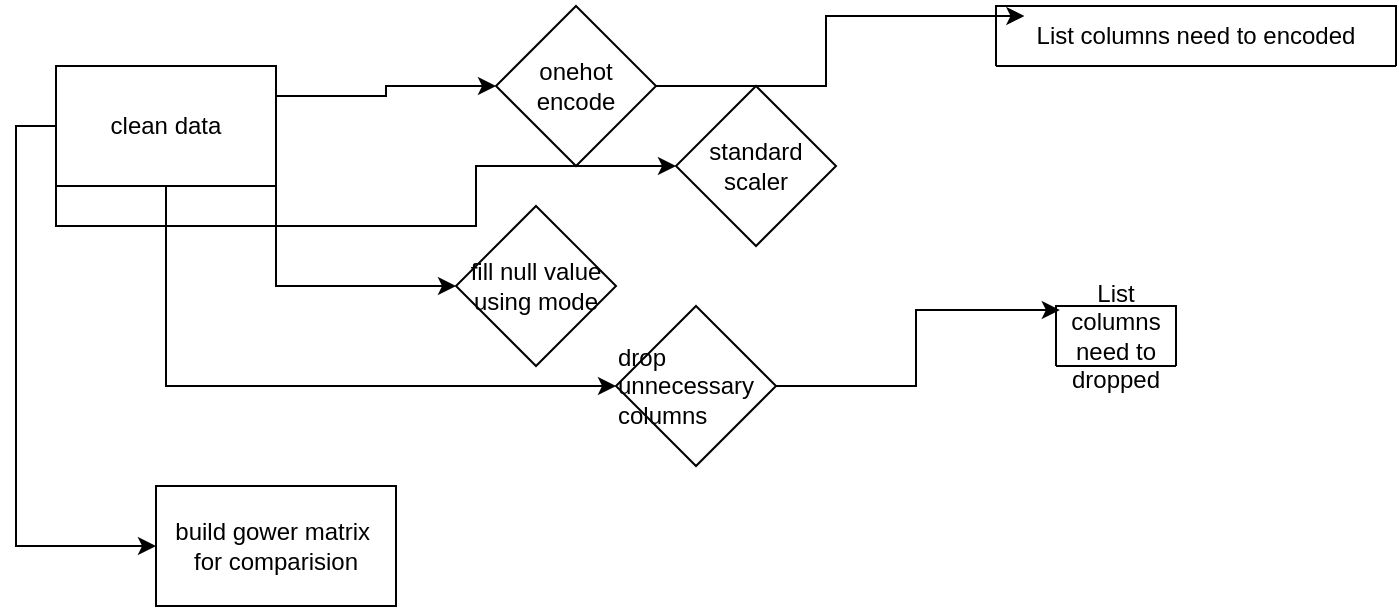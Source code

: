 <mxfile version="26.2.3">
  <diagram id="C5RBs43oDa-KdzZeNtuy" name="Page-1">
    <mxGraphModel grid="1" page="1" gridSize="10" guides="1" tooltips="1" connect="1" arrows="1" fold="1" pageScale="1" pageWidth="827" pageHeight="1169" math="0" shadow="0">
      <root>
        <mxCell id="WIyWlLk6GJQsqaUBKTNV-0" />
        <mxCell id="WIyWlLk6GJQsqaUBKTNV-1" parent="WIyWlLk6GJQsqaUBKTNV-0" />
        <mxCell id="WKeKa3uL8pxt96cC4who-8" style="edgeStyle=orthogonalEdgeStyle;rounded=0;orthogonalLoop=1;jettySize=auto;html=1;exitX=1;exitY=0.25;exitDx=0;exitDy=0;entryX=0;entryY=0.5;entryDx=0;entryDy=0;" edge="1" parent="WIyWlLk6GJQsqaUBKTNV-1" source="WKeKa3uL8pxt96cC4who-0" target="WKeKa3uL8pxt96cC4who-2">
          <mxGeometry relative="1" as="geometry" />
        </mxCell>
        <mxCell id="WKeKa3uL8pxt96cC4who-11" style="edgeStyle=orthogonalEdgeStyle;rounded=0;orthogonalLoop=1;jettySize=auto;html=1;exitX=1;exitY=1;exitDx=0;exitDy=0;entryX=0;entryY=0.5;entryDx=0;entryDy=0;" edge="1" parent="WIyWlLk6GJQsqaUBKTNV-1" source="WKeKa3uL8pxt96cC4who-0" target="WKeKa3uL8pxt96cC4who-10">
          <mxGeometry relative="1" as="geometry" />
        </mxCell>
        <mxCell id="WKeKa3uL8pxt96cC4who-14" style="edgeStyle=orthogonalEdgeStyle;rounded=0;orthogonalLoop=1;jettySize=auto;html=1;exitX=0.5;exitY=1;exitDx=0;exitDy=0;entryX=0;entryY=0.5;entryDx=0;entryDy=0;" edge="1" parent="WIyWlLk6GJQsqaUBKTNV-1" source="WKeKa3uL8pxt96cC4who-0" target="WKeKa3uL8pxt96cC4who-13">
          <mxGeometry relative="1" as="geometry" />
        </mxCell>
        <mxCell id="WKeKa3uL8pxt96cC4who-21" style="edgeStyle=orthogonalEdgeStyle;rounded=0;orthogonalLoop=1;jettySize=auto;html=1;exitX=0;exitY=1;exitDx=0;exitDy=0;entryX=0;entryY=0.5;entryDx=0;entryDy=0;" edge="1" parent="WIyWlLk6GJQsqaUBKTNV-1" source="WKeKa3uL8pxt96cC4who-0" target="WKeKa3uL8pxt96cC4who-20">
          <mxGeometry relative="1" as="geometry" />
        </mxCell>
        <mxCell id="WKeKa3uL8pxt96cC4who-23" style="edgeStyle=orthogonalEdgeStyle;rounded=0;orthogonalLoop=1;jettySize=auto;html=1;exitX=0;exitY=0.5;exitDx=0;exitDy=0;entryX=0;entryY=0.5;entryDx=0;entryDy=0;" edge="1" parent="WIyWlLk6GJQsqaUBKTNV-1" source="WKeKa3uL8pxt96cC4who-0" target="WKeKa3uL8pxt96cC4who-22">
          <mxGeometry relative="1" as="geometry" />
        </mxCell>
        <mxCell id="WKeKa3uL8pxt96cC4who-0" value="clean data" style="rounded=0;whiteSpace=wrap;html=1;" vertex="1" parent="WIyWlLk6GJQsqaUBKTNV-1">
          <mxGeometry x="120" y="50" width="110" height="60" as="geometry" />
        </mxCell>
        <mxCell id="WKeKa3uL8pxt96cC4who-2" value="onehot encode" style="rhombus;whiteSpace=wrap;html=1;" vertex="1" parent="WIyWlLk6GJQsqaUBKTNV-1">
          <mxGeometry x="340" y="20" width="80" height="80" as="geometry" />
        </mxCell>
        <mxCell id="WKeKa3uL8pxt96cC4who-3" value="List columns need to encoded" style="swimlane;fontStyle=0;childLayout=stackLayout;horizontal=1;startSize=30;horizontalStack=0;resizeParent=1;resizeParentMax=0;resizeLast=0;collapsible=1;marginBottom=0;whiteSpace=wrap;html=1;" collapsed="1" vertex="1" parent="WIyWlLk6GJQsqaUBKTNV-1">
          <mxGeometry x="590" y="20" width="200" height="30" as="geometry">
            <mxRectangle x="470" y="20" width="140" height="120" as="alternateBounds" />
          </mxGeometry>
        </mxCell>
        <mxCell id="WKeKa3uL8pxt96cC4who-4" value="&lt;div style=&quot;color: rgb(59, 59, 59); background-color: rgb(255, 255, 255); font-family: Menlo, Monaco, &amp;quot;Courier New&amp;quot;, monospace; line-height: 18px; white-space: pre;&quot;&gt;&lt;span style=&quot;color: #a31515;&quot;&gt;&#39;positions&#39;&lt;/span&gt;&lt;/div&gt;" style="text;strokeColor=none;fillColor=none;align=left;verticalAlign=middle;spacingLeft=4;spacingRight=4;overflow=hidden;points=[[0,0.5],[1,0.5]];portConstraint=eastwest;rotatable=0;whiteSpace=wrap;html=1;" vertex="1" parent="WKeKa3uL8pxt96cC4who-3">
          <mxGeometry y="30" width="140" height="30" as="geometry" />
        </mxCell>
        <mxCell id="WKeKa3uL8pxt96cC4who-5" value="&lt;div style=&quot;color: rgb(59, 59, 59); background-color: rgb(255, 255, 255); font-family: Menlo, Monaco, &amp;quot;Courier New&amp;quot;, monospace; line-height: 18px; white-space: pre;&quot;&gt;&lt;span style=&quot;color: #a31515;&quot;&gt;&#39;national_team_position&#39;&lt;/span&gt;&lt;/div&gt;" style="text;strokeColor=none;fillColor=none;align=left;verticalAlign=middle;spacingLeft=4;spacingRight=4;overflow=hidden;points=[[0,0.5],[1,0.5]];portConstraint=eastwest;rotatable=0;whiteSpace=wrap;html=1;" vertex="1" parent="WKeKa3uL8pxt96cC4who-3">
          <mxGeometry y="60" width="140" height="30" as="geometry" />
        </mxCell>
        <mxCell id="WKeKa3uL8pxt96cC4who-6" value="&lt;div style=&quot;color: rgb(59, 59, 59); background-color: rgb(255, 255, 255); font-family: Menlo, Monaco, &amp;quot;Courier New&amp;quot;, monospace; line-height: 18px; white-space: pre;&quot;&gt;&lt;span style=&quot;color: #a31515;&quot;&gt;preferred_foot&lt;/span&gt;&lt;/div&gt;" style="text;strokeColor=none;fillColor=none;align=left;verticalAlign=middle;spacingLeft=4;spacingRight=4;overflow=hidden;points=[[0,0.5],[1,0.5]];portConstraint=eastwest;rotatable=0;whiteSpace=wrap;html=1;" vertex="1" parent="WKeKa3uL8pxt96cC4who-3">
          <mxGeometry y="90" width="140" height="30" as="geometry" />
        </mxCell>
        <mxCell id="WKeKa3uL8pxt96cC4who-9" style="edgeStyle=orthogonalEdgeStyle;rounded=0;orthogonalLoop=1;jettySize=auto;html=1;exitX=1;exitY=0.5;exitDx=0;exitDy=0;entryX=0.071;entryY=0.167;entryDx=0;entryDy=0;entryPerimeter=0;" edge="1" parent="WIyWlLk6GJQsqaUBKTNV-1" source="WKeKa3uL8pxt96cC4who-2" target="WKeKa3uL8pxt96cC4who-3">
          <mxGeometry relative="1" as="geometry" />
        </mxCell>
        <mxCell id="WKeKa3uL8pxt96cC4who-10" value="fill null value using mode" style="rhombus;whiteSpace=wrap;html=1;" vertex="1" parent="WIyWlLk6GJQsqaUBKTNV-1">
          <mxGeometry x="320" y="120" width="80" height="80" as="geometry" />
        </mxCell>
        <mxCell id="WKeKa3uL8pxt96cC4who-13" value="&lt;div style=&quot;text-align: left;&quot;&gt;&lt;span style=&quot;background-color: transparent; color: light-dark(rgb(0, 0, 0), rgb(255, 255, 255));&quot;&gt;drop unnecessary&lt;/span&gt;&lt;/div&gt;&lt;div style=&quot;text-align: left;&quot;&gt;&lt;span style=&quot;background-color: transparent; color: light-dark(rgb(0, 0, 0), rgb(255, 255, 255));&quot;&gt;columns&lt;/span&gt;&lt;/div&gt;" style="rhombus;whiteSpace=wrap;html=1;" vertex="1" parent="WIyWlLk6GJQsqaUBKTNV-1">
          <mxGeometry x="400" y="170" width="80" height="80" as="geometry" />
        </mxCell>
        <mxCell id="WKeKa3uL8pxt96cC4who-15" value="List columns need to dropped" style="swimlane;fontStyle=0;childLayout=stackLayout;horizontal=1;startSize=30;horizontalStack=0;resizeParent=1;resizeParentMax=0;resizeLast=0;collapsible=1;marginBottom=0;whiteSpace=wrap;html=1;" collapsed="1" vertex="1" parent="WIyWlLk6GJQsqaUBKTNV-1">
          <mxGeometry x="620" y="170" width="60" height="30" as="geometry">
            <mxRectangle x="620" y="170" width="170" height="60" as="alternateBounds" />
          </mxGeometry>
        </mxCell>
        <mxCell id="WKeKa3uL8pxt96cC4who-16" value="&lt;div style=&quot;color: rgb(59, 59, 59); background-color: rgb(255, 255, 255); font-family: Menlo, Monaco, &amp;quot;Courier New&amp;quot;, monospace; line-height: 18px; white-space: pre;&quot;&gt;[&lt;span style=&quot;color: rgb(163, 21, 21);&quot;&gt;&#39;birth_date&#39;&lt;/span&gt;,&lt;/div&gt;&lt;div style=&quot;color: rgb(59, 59, 59); background-color: rgb(255, 255, 255); font-family: Menlo, Monaco, &amp;quot;Courier New&amp;quot;, monospace; line-height: 18px; white-space: pre;&quot;&gt;&lt;span style=&quot;color: rgb(163, 21, 21);&quot;&gt;&#39;nationality&#39;&lt;/span&gt;,&lt;/div&gt;&lt;div style=&quot;color: rgb(59, 59, 59); background-color: rgb(255, 255, 255); font-family: Menlo, Monaco, &amp;quot;Courier New&amp;quot;, monospace; line-height: 18px; white-space: pre;&quot;&gt;&lt;span style=&quot;color: rgb(163, 21, 21);&quot;&gt;&#39;wage_euro&#39;&lt;/span&gt;,&lt;/div&gt;&lt;div style=&quot;color: rgb(59, 59, 59); background-color: rgb(255, 255, 255); font-family: Menlo, Monaco, &amp;quot;Courier New&amp;quot;, monospace; line-height: 18px; white-space: pre;&quot;&gt;&lt;span style=&quot;color: rgb(163, 21, 21);&quot;&gt;&#39;value_euro&#39;&lt;/span&gt;,&lt;/div&gt;&lt;div style=&quot;color: rgb(59, 59, 59); background-color: rgb(255, 255, 255); font-family: Menlo, Monaco, &amp;quot;Courier New&amp;quot;, monospace; line-height: 18px; white-space: pre;&quot;&gt;&lt;span style=&quot;color: rgb(163, 21, 21);&quot;&gt;&#39;body_type&#39;&lt;/span&gt;,&lt;/div&gt;&lt;div style=&quot;color: rgb(59, 59, 59); background-color: rgb(255, 255, 255); font-family: Menlo, Monaco, &amp;quot;Courier New&amp;quot;, monospace; line-height: 18px; white-space: pre;&quot;&gt;&lt;span style=&quot;color: rgb(163, 21, 21);&quot;&gt;&#39;release_clause_euro&#39;&lt;/span&gt;,&lt;/div&gt;&lt;div style=&quot;color: rgb(59, 59, 59); background-color: rgb(255, 255, 255); font-family: Menlo, Monaco, &amp;quot;Courier New&amp;quot;, monospace; line-height: 18px; white-space: pre;&quot;&gt;&lt;span style=&quot;color: rgb(163, 21, 21);&quot;&gt;&#39;national_team&#39;&lt;/span&gt;,&lt;/div&gt;&lt;div style=&quot;color: rgb(59, 59, 59); background-color: rgb(255, 255, 255); font-family: Menlo, Monaco, &amp;quot;Courier New&amp;quot;, monospace; line-height: 18px; white-space: pre;&quot;&gt;&lt;span style=&quot;color: rgb(163, 21, 21);&quot;&gt;&#39;national_jersey_number&#39;&lt;/span&gt;&lt;/div&gt;" style="text;strokeColor=none;fillColor=none;align=left;verticalAlign=middle;spacingLeft=4;spacingRight=4;overflow=hidden;points=[[0,0.5],[1,0.5]];portConstraint=eastwest;rotatable=0;whiteSpace=wrap;html=1;" vertex="1" parent="WKeKa3uL8pxt96cC4who-15">
          <mxGeometry y="30" width="170" height="30" as="geometry" />
        </mxCell>
        <mxCell id="WKeKa3uL8pxt96cC4who-19" style="edgeStyle=orthogonalEdgeStyle;rounded=0;orthogonalLoop=1;jettySize=auto;html=1;exitX=1;exitY=0.5;exitDx=0;exitDy=0;entryX=0.032;entryY=0.067;entryDx=0;entryDy=0;entryPerimeter=0;" edge="1" parent="WIyWlLk6GJQsqaUBKTNV-1" source="WKeKa3uL8pxt96cC4who-13" target="WKeKa3uL8pxt96cC4who-16">
          <mxGeometry relative="1" as="geometry" />
        </mxCell>
        <mxCell id="WKeKa3uL8pxt96cC4who-20" value="standard scaler" style="rhombus;whiteSpace=wrap;html=1;" vertex="1" parent="WIyWlLk6GJQsqaUBKTNV-1">
          <mxGeometry x="430" y="60" width="80" height="80" as="geometry" />
        </mxCell>
        <mxCell id="WKeKa3uL8pxt96cC4who-22" value="build gower matrix&amp;nbsp;&lt;div&gt;for comparision&lt;/div&gt;" style="rounded=0;whiteSpace=wrap;html=1;" vertex="1" parent="WIyWlLk6GJQsqaUBKTNV-1">
          <mxGeometry x="170" y="260" width="120" height="60" as="geometry" />
        </mxCell>
      </root>
    </mxGraphModel>
  </diagram>
</mxfile>
